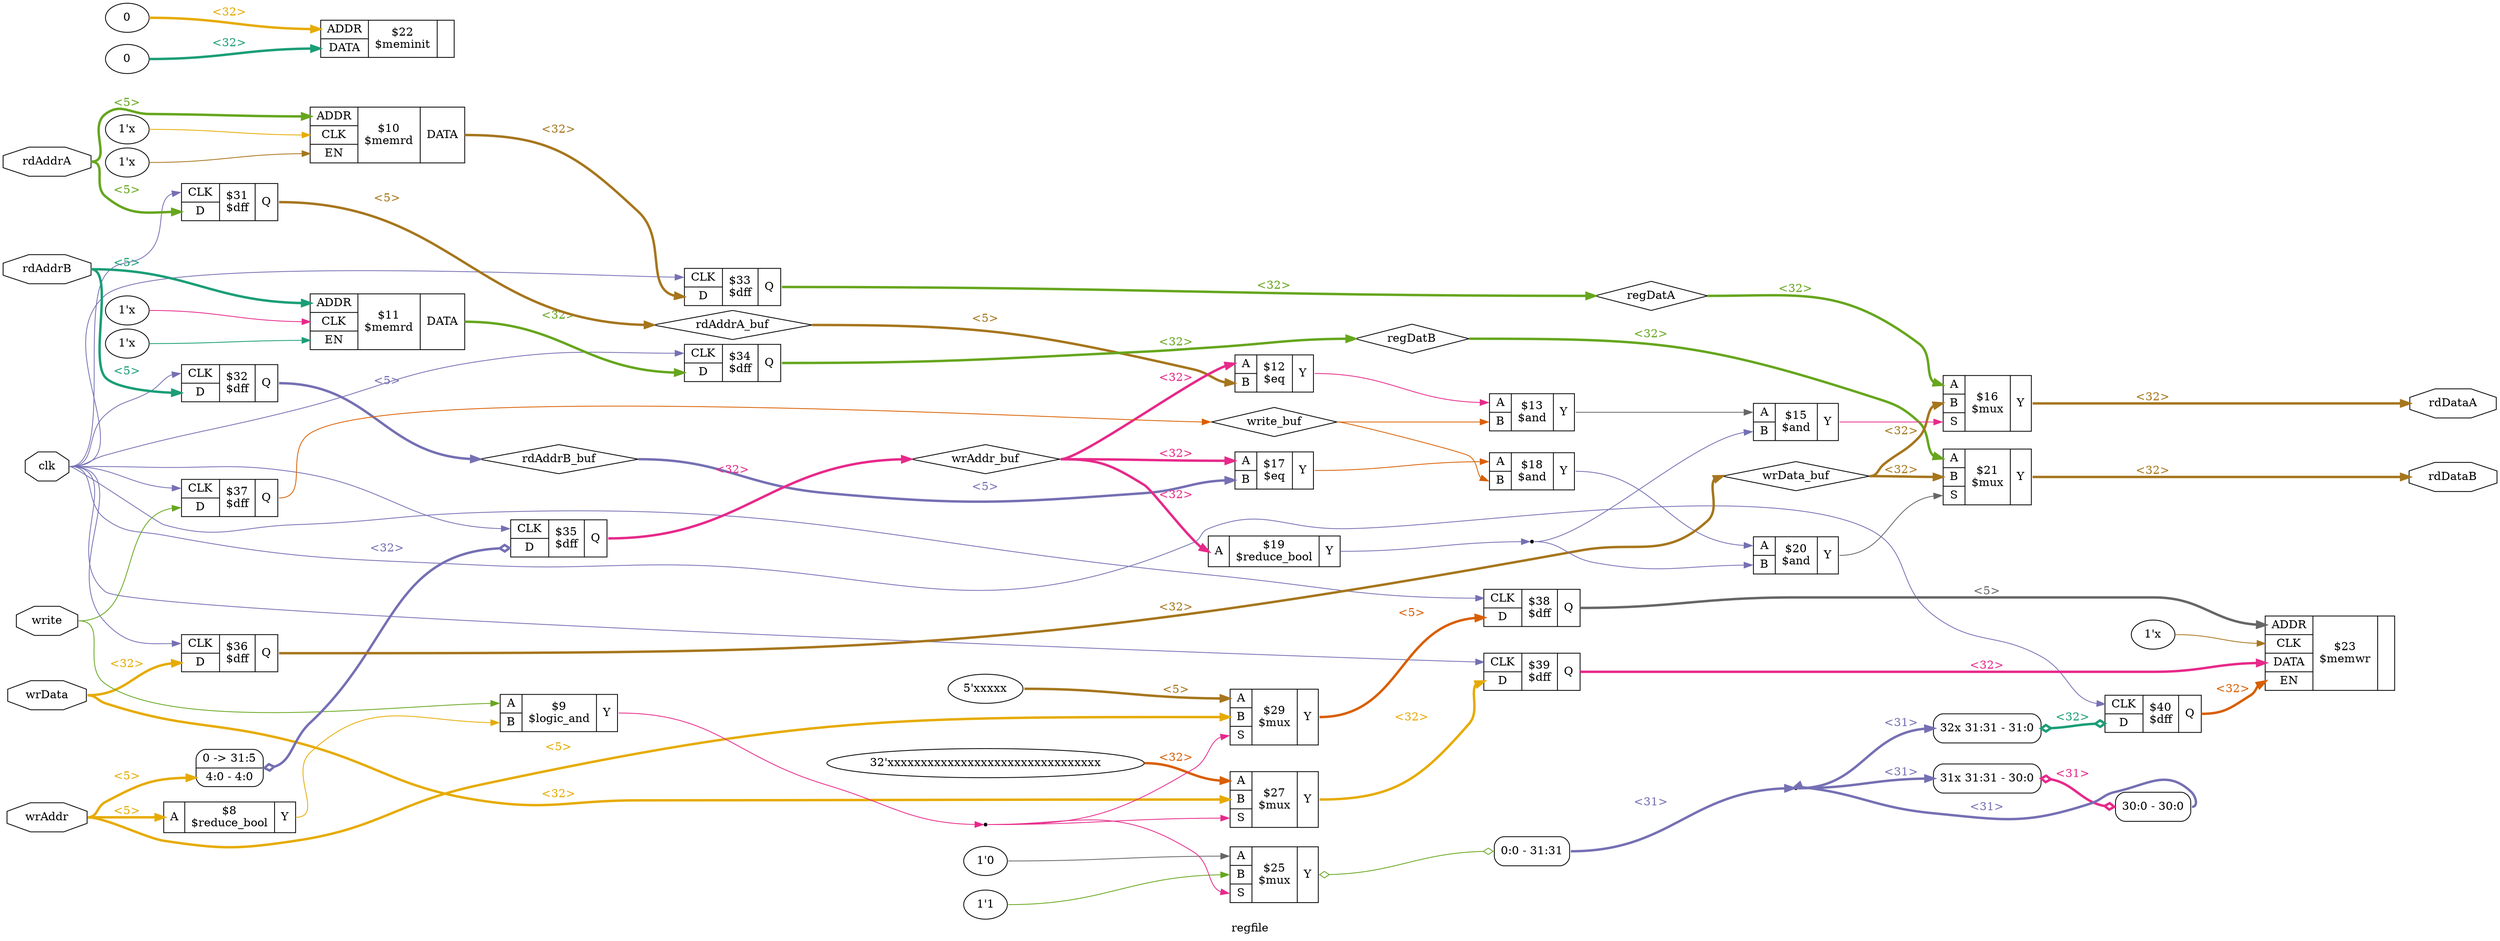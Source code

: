 digraph "regfile" {
label="regfile";
rankdir="LR";
remincross=true;
n18 [ shape=octagon, label="clk", color="black", fontcolor="black" ];
n19 [ shape=octagon, label="rdAddrA", color="black", fontcolor="black" ];
n20 [ shape=diamond, label="rdAddrA_buf", color="black", fontcolor="black" ];
n21 [ shape=octagon, label="rdAddrB", color="black", fontcolor="black" ];
n22 [ shape=diamond, label="rdAddrB_buf", color="black", fontcolor="black" ];
n23 [ shape=octagon, label="rdDataA", color="black", fontcolor="black" ];
n24 [ shape=octagon, label="rdDataB", color="black", fontcolor="black" ];
n25 [ shape=diamond, label="regDatA", color="black", fontcolor="black" ];
n26 [ shape=diamond, label="regDatB", color="black", fontcolor="black" ];
n27 [ shape=octagon, label="wrAddr", color="black", fontcolor="black" ];
n28 [ shape=diamond, label="wrAddr_buf", color="black", fontcolor="black" ];
n29 [ shape=octagon, label="wrData", color="black", fontcolor="black" ];
n30 [ shape=diamond, label="wrData_buf", color="black", fontcolor="black" ];
n31 [ shape=octagon, label="write", color="black", fontcolor="black" ];
n32 [ shape=diamond, label="write_buf", color="black", fontcolor="black" ];
{ rank="source"; n18; n19; n21; n27; n29; n31;}
{ rank="sink"; n23; n24;}
c36 [ shape=record, label="{{<p33> A|<p34> B}|$13\n$and|{<p35> Y}}" ];
c37 [ shape=record, label="{{<p33> A|<p34> B}|$15\n$and|{<p35> Y}}" ];
c38 [ shape=record, label="{{<p33> A|<p34> B}|$18\n$and|{<p35> Y}}" ];
c39 [ shape=record, label="{{<p33> A|<p34> B}|$20\n$and|{<p35> Y}}" ];
c40 [ shape=record, label="{{<p33> A|<p34> B}|$12\n$eq|{<p35> Y}}" ];
c41 [ shape=record, label="{{<p33> A|<p34> B}|$17\n$eq|{<p35> Y}}" ];
c42 [ shape=record, label="{{<p33> A|<p34> B}|$9\n$logic_and|{<p35> Y}}" ];
v0 [ label="0" ];
v1 [ label="0" ];
c45 [ shape=record, label="{{<p43> ADDR|<p44> DATA}|$22\n$meminit|{}}" ];
v2 [ label="1'x" ];
v3 [ label="1'x" ];
c48 [ shape=record, label="{{<p43> ADDR|<p46> CLK|<p47> EN}|$10\n$memrd|{<p44> DATA}}" ];
v4 [ label="1'x" ];
v5 [ label="1'x" ];
c49 [ shape=record, label="{{<p43> ADDR|<p46> CLK|<p47> EN}|$11\n$memrd|{<p44> DATA}}" ];
v6 [ label="1'x" ];
c50 [ shape=record, label="{{<p43> ADDR|<p46> CLK|<p44> DATA|<p47> EN}|$23\n$memwr|{}}" ];
c51 [ shape=record, label="{{<p33> A}|$19\n$reduce_bool|{<p35> Y}}" ];
c52 [ shape=record, label="{{<p33> A}|$8\n$reduce_bool|{<p35> Y}}" ];
c55 [ shape=record, label="{{<p46> CLK|<p53> D}|$31\n$dff|{<p54> Q}}" ];
c56 [ shape=record, label="{{<p46> CLK|<p53> D}|$32\n$dff|{<p54> Q}}" ];
c57 [ shape=record, label="{{<p46> CLK|<p53> D}|$33\n$dff|{<p54> Q}}" ];
c58 [ shape=record, label="{{<p46> CLK|<p53> D}|$34\n$dff|{<p54> Q}}" ];
c59 [ shape=record, label="{{<p46> CLK|<p53> D}|$35\n$dff|{<p54> Q}}" ];
x7 [ shape=record, style=rounded, label="0 -&gt; 31:5 |<s0> 4:0 - 4:0 " ];
x7:e -> c59:p53:w [arrowhead=odiamond, arrowtail=odiamond, dir=both, colorscheme="dark28", color="3", fontcolor="3", style="setlinewidth(3)", label="<32>"];
c60 [ shape=record, label="{{<p46> CLK|<p53> D}|$36\n$dff|{<p54> Q}}" ];
c61 [ shape=record, label="{{<p46> CLK|<p53> D}|$37\n$dff|{<p54> Q}}" ];
c62 [ shape=record, label="{{<p46> CLK|<p53> D}|$38\n$dff|{<p54> Q}}" ];
c63 [ shape=record, label="{{<p46> CLK|<p53> D}|$39\n$dff|{<p54> Q}}" ];
c64 [ shape=record, label="{{<p46> CLK|<p53> D}|$40\n$dff|{<p54> Q}}" ];
x8 [ shape=record, style=rounded, label="<s31> 32x 31:31 - 31:0 " ];
x8:e -> c64:p53:w [arrowhead=odiamond, arrowtail=odiamond, dir=both, colorscheme="dark28", color="1", fontcolor="1", style="setlinewidth(3)", label="<32>"];
v9 [ label="1'0" ];
v10 [ label="1'1" ];
c66 [ shape=record, label="{{<p33> A|<p34> B|<p65> S}|$25\n$mux|{<p35> Y}}" ];
x11 [ shape=record, style=rounded, label="<s0> 0:0 - 31:31 " ];
c66:p35:e -> x11:w [arrowhead=odiamond, arrowtail=odiamond, dir=both, colorscheme="dark28", color="5", fontcolor="5", label=""];
v12 [ label="32'xxxxxxxxxxxxxxxxxxxxxxxxxxxxxxxx" ];
c67 [ shape=record, label="{{<p33> A|<p34> B|<p65> S}|$27\n$mux|{<p35> Y}}" ];
v13 [ label="5'xxxxx" ];
c68 [ shape=record, label="{{<p33> A|<p34> B|<p65> S}|$29\n$mux|{<p35> Y}}" ];
c69 [ shape=record, label="{{<p33> A|<p34> B|<p65> S}|$16\n$mux|{<p35> Y}}" ];
c70 [ shape=record, label="{{<p33> A|<p34> B|<p65> S}|$21\n$mux|{<p35> Y}}" ];
x14 [ shape=record, style=rounded, label="<s30> 31x 31:31 - 30:0 " ];
x15 [ shape=record, style=rounded, label="<s0> 30:0 - 30:0 " ];
x14:e -> x15:w [arrowhead=odiamond, arrowtail=odiamond, dir=both, colorscheme="dark28", color="4", fontcolor="4", style="setlinewidth(3)", label="<31>"];
c68:p35:e -> c62:p53:w [colorscheme="dark28", color="2", fontcolor="2", style="setlinewidth(3)", label="<5>"];
c40:p35:e -> c36:p33:w [colorscheme="dark28", color="4", fontcolor="4", label=""];
c41:p35:e -> c38:p33:w [colorscheme="dark28", color="2", fontcolor="2", label=""];
n12 [ shape=point ];
c42:p35:e -> n12:w [colorscheme="dark28", color="4", fontcolor="4", label=""];
n12:e -> c66:p65:w [colorscheme="dark28", color="4", fontcolor="4", label=""];
n12:e -> c67:p65:w [colorscheme="dark28", color="4", fontcolor="4", label=""];
n12:e -> c68:p65:w [colorscheme="dark28", color="4", fontcolor="4", label=""];
c62:p54:e -> c50:p43:w [colorscheme="dark28", color="8", fontcolor="8", style="setlinewidth(3)", label="<5>"];
c63:p54:e -> c50:p44:w [colorscheme="dark28", color="4", fontcolor="4", style="setlinewidth(3)", label="<32>"];
c64:p54:e -> c50:p47:w [colorscheme="dark28", color="2", fontcolor="2", style="setlinewidth(3)", label="<32>"];
n16 [ shape=point ];
c51:p35:e -> n16:w [colorscheme="dark28", color="3", fontcolor="3", label=""];
n16:e -> c37:p34:w [colorscheme="dark28", color="3", fontcolor="3", label=""];
n16:e -> c39:p34:w [colorscheme="dark28", color="3", fontcolor="3", label=""];
c52:p35:e -> c42:p34:w [colorscheme="dark28", color="6", fontcolor="6", label=""];
n18:e -> c55:p46:w [colorscheme="dark28", color="3", fontcolor="3", label=""];
n18:e -> c56:p46:w [colorscheme="dark28", color="3", fontcolor="3", label=""];
n18:e -> c57:p46:w [colorscheme="dark28", color="3", fontcolor="3", label=""];
n18:e -> c58:p46:w [colorscheme="dark28", color="3", fontcolor="3", label=""];
n18:e -> c59:p46:w [colorscheme="dark28", color="3", fontcolor="3", label=""];
n18:e -> c60:p46:w [colorscheme="dark28", color="3", fontcolor="3", label=""];
n18:e -> c61:p46:w [colorscheme="dark28", color="3", fontcolor="3", label=""];
n18:e -> c62:p46:w [colorscheme="dark28", color="3", fontcolor="3", label=""];
n18:e -> c63:p46:w [colorscheme="dark28", color="3", fontcolor="3", label=""];
n18:e -> c64:p46:w [colorscheme="dark28", color="3", fontcolor="3", label=""];
n19:e -> c48:p43:w [colorscheme="dark28", color="5", fontcolor="5", style="setlinewidth(3)", label="<5>"];
n19:e -> c55:p53:w [colorscheme="dark28", color="5", fontcolor="5", style="setlinewidth(3)", label="<5>"];
c67:p35:e -> c63:p53:w [colorscheme="dark28", color="6", fontcolor="6", style="setlinewidth(3)", label="<32>"];
c55:p54:e -> n20:w [colorscheme="dark28", color="7", fontcolor="7", style="setlinewidth(3)", label="<5>"];
n20:e -> c40:p34:w [colorscheme="dark28", color="7", fontcolor="7", style="setlinewidth(3)", label="<5>"];
n21:e -> c49:p43:w [colorscheme="dark28", color="1", fontcolor="1", style="setlinewidth(3)", label="<5>"];
n21:e -> c56:p53:w [colorscheme="dark28", color="1", fontcolor="1", style="setlinewidth(3)", label="<5>"];
c56:p54:e -> n22:w [colorscheme="dark28", color="3", fontcolor="3", style="setlinewidth(3)", label="<5>"];
n22:e -> c41:p34:w [colorscheme="dark28", color="3", fontcolor="3", style="setlinewidth(3)", label="<5>"];
c69:p35:e -> n23:w [colorscheme="dark28", color="7", fontcolor="7", style="setlinewidth(3)", label="<32>"];
c70:p35:e -> n24:w [colorscheme="dark28", color="7", fontcolor="7", style="setlinewidth(3)", label="<32>"];
c57:p54:e -> n25:w [colorscheme="dark28", color="5", fontcolor="5", style="setlinewidth(3)", label="<32>"];
n25:e -> c69:p33:w [colorscheme="dark28", color="5", fontcolor="5", style="setlinewidth(3)", label="<32>"];
c58:p54:e -> n26:w [colorscheme="dark28", color="5", fontcolor="5", style="setlinewidth(3)", label="<32>"];
n26:e -> c70:p33:w [colorscheme="dark28", color="5", fontcolor="5", style="setlinewidth(3)", label="<32>"];
n27:e -> c52:p33:w [colorscheme="dark28", color="6", fontcolor="6", style="setlinewidth(3)", label="<5>"];
n27:e -> c68:p34:w [colorscheme="dark28", color="6", fontcolor="6", style="setlinewidth(3)", label="<5>"];
n27:e -> x7:s0:w [colorscheme="dark28", color="6", fontcolor="6", style="setlinewidth(3)", label="<5>"];
c59:p54:e -> n28:w [colorscheme="dark28", color="4", fontcolor="4", style="setlinewidth(3)", label="<32>"];
n28:e -> c40:p33:w [colorscheme="dark28", color="4", fontcolor="4", style="setlinewidth(3)", label="<32>"];
n28:e -> c41:p33:w [colorscheme="dark28", color="4", fontcolor="4", style="setlinewidth(3)", label="<32>"];
n28:e -> c51:p33:w [colorscheme="dark28", color="4", fontcolor="4", style="setlinewidth(3)", label="<32>"];
n29:e -> c60:p53:w [colorscheme="dark28", color="6", fontcolor="6", style="setlinewidth(3)", label="<32>"];
n29:e -> c67:p34:w [colorscheme="dark28", color="6", fontcolor="6", style="setlinewidth(3)", label="<32>"];
n3 [ shape=point ];
x11:s0:e -> n3:w [colorscheme="dark28", color="3", fontcolor="3", style="setlinewidth(3)", label="<31>"];
x15:s0:e -> n3:w [colorscheme="dark28", color="3", fontcolor="3", style="setlinewidth(3)", label="<31>"];
n3:e -> x14:s30:w [colorscheme="dark28", color="3", fontcolor="3", style="setlinewidth(3)", label="<31>"];
n3:e -> x8:s31:w [colorscheme="dark28", color="3", fontcolor="3", style="setlinewidth(3)", label="<31>"];
c60:p54:e -> n30:w [colorscheme="dark28", color="7", fontcolor="7", style="setlinewidth(3)", label="<32>"];
n30:e -> c69:p34:w [colorscheme="dark28", color="7", fontcolor="7", style="setlinewidth(3)", label="<32>"];
n30:e -> c70:p34:w [colorscheme="dark28", color="7", fontcolor="7", style="setlinewidth(3)", label="<32>"];
n31:e -> c42:p33:w [colorscheme="dark28", color="5", fontcolor="5", label=""];
n31:e -> c61:p53:w [colorscheme="dark28", color="5", fontcolor="5", label=""];
c61:p54:e -> n32:w [colorscheme="dark28", color="2", fontcolor="2", label=""];
n32:e -> c36:p34:w [colorscheme="dark28", color="2", fontcolor="2", label=""];
n32:e -> c38:p34:w [colorscheme="dark28", color="2", fontcolor="2", label=""];
c48:p44:e -> c57:p53:w [colorscheme="dark28", color="7", fontcolor="7", style="setlinewidth(3)", label="<32>"];
c49:p44:e -> c58:p53:w [colorscheme="dark28", color="5", fontcolor="5", style="setlinewidth(3)", label="<32>"];
c36:p35:e -> c37:p33:w [colorscheme="dark28", color="8", fontcolor="8", label=""];
c37:p35:e -> c69:p65:w [colorscheme="dark28", color="4", fontcolor="4", label=""];
c38:p35:e -> c39:p33:w [colorscheme="dark28", color="3", fontcolor="3", label=""];
c39:p35:e -> c70:p65:w [colorscheme="dark28", color="8", fontcolor="8", label=""];
v0:e -> c45:p43:w [colorscheme="dark28", color="6", fontcolor="6", style="setlinewidth(3)", label="<32>"];
v1:e -> c45:p44:w [colorscheme="dark28", color="1", fontcolor="1", style="setlinewidth(3)", label="<32>"];
v10:e -> c66:p34:w [colorscheme="dark28", color="5", fontcolor="5", label=""];
v12:e -> c67:p33:w [colorscheme="dark28", color="2", fontcolor="2", style="setlinewidth(3)", label="<32>"];
v13:e -> c68:p33:w [colorscheme="dark28", color="7", fontcolor="7", style="setlinewidth(3)", label="<5>"];
v2:e -> c48:p46:w [colorscheme="dark28", color="6", fontcolor="6", label=""];
v3:e -> c48:p47:w [colorscheme="dark28", color="7", fontcolor="7", label=""];
v4:e -> c49:p46:w [colorscheme="dark28", color="4", fontcolor="4", label=""];
v5:e -> c49:p47:w [colorscheme="dark28", color="1", fontcolor="1", label=""];
v6:e -> c50:p46:w [colorscheme="dark28", color="7", fontcolor="7", label=""];
v9:e -> c66:p33:w [colorscheme="dark28", color="8", fontcolor="8", label=""];
}
